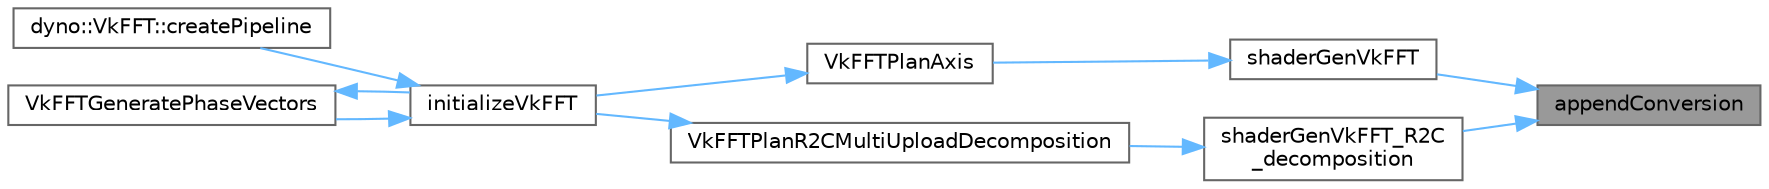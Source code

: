 digraph "appendConversion"
{
 // LATEX_PDF_SIZE
  bgcolor="transparent";
  edge [fontname=Helvetica,fontsize=10,labelfontname=Helvetica,labelfontsize=10];
  node [fontname=Helvetica,fontsize=10,shape=box,height=0.2,width=0.4];
  rankdir="RL";
  Node1 [id="Node000001",label="appendConversion",height=0.2,width=0.4,color="gray40", fillcolor="grey60", style="filled", fontcolor="black",tooltip=" "];
  Node1 -> Node2 [id="edge1_Node000001_Node000002",dir="back",color="steelblue1",style="solid",tooltip=" "];
  Node2 [id="Node000002",label="shaderGenVkFFT",height=0.2,width=0.4,color="grey40", fillcolor="white", style="filled",URL="$_vk_f_f_t___base_8h.html#a8737fb376d98af5792ae0bb17dde384d",tooltip=" "];
  Node2 -> Node3 [id="edge2_Node000002_Node000003",dir="back",color="steelblue1",style="solid",tooltip=" "];
  Node3 [id="Node000003",label="VkFFTPlanAxis",height=0.2,width=0.4,color="grey40", fillcolor="white", style="filled",URL="$_vk_f_f_t___base_8h.html#a89a22db4ed42326f99fd0e51792a1d8b",tooltip=" "];
  Node3 -> Node4 [id="edge3_Node000003_Node000004",dir="back",color="steelblue1",style="solid",tooltip=" "];
  Node4 [id="Node000004",label="initializeVkFFT",height=0.2,width=0.4,color="grey40", fillcolor="white", style="filled",URL="$_vk_f_f_t___base_8h.html#a4ee3d27a606388bde52d3878129e0a77",tooltip=" "];
  Node4 -> Node5 [id="edge4_Node000004_Node000005",dir="back",color="steelblue1",style="solid",tooltip=" "];
  Node5 [id="Node000005",label="dyno::VkFFT::createPipeline",height=0.2,width=0.4,color="grey40", fillcolor="white", style="filled",URL="$classdyno_1_1_vk_f_f_t.html#a027a6518b363fa64da2c4c4839a90688",tooltip=" "];
  Node4 -> Node6 [id="edge5_Node000004_Node000006",dir="back",color="steelblue1",style="solid",tooltip=" "];
  Node6 [id="Node000006",label="VkFFTGeneratePhaseVectors",height=0.2,width=0.4,color="grey40", fillcolor="white", style="filled",URL="$_vk_f_f_t___base_8h.html#af8d7ec91fb243edf636e0e8d8803307c",tooltip=" "];
  Node6 -> Node4 [id="edge6_Node000006_Node000004",dir="back",color="steelblue1",style="solid",tooltip=" "];
  Node1 -> Node7 [id="edge7_Node000001_Node000007",dir="back",color="steelblue1",style="solid",tooltip=" "];
  Node7 [id="Node000007",label="shaderGenVkFFT_R2C\l_decomposition",height=0.2,width=0.4,color="grey40", fillcolor="white", style="filled",URL="$_vk_f_f_t___base_8h.html#a0b0857d7f897ade850af54c74ef73318",tooltip=" "];
  Node7 -> Node8 [id="edge8_Node000007_Node000008",dir="back",color="steelblue1",style="solid",tooltip=" "];
  Node8 [id="Node000008",label="VkFFTPlanR2CMultiUploadDecomposition",height=0.2,width=0.4,color="grey40", fillcolor="white", style="filled",URL="$_vk_f_f_t___base_8h.html#abcedcf58cf9bbf5a56b68c331151a598",tooltip=" "];
  Node8 -> Node4 [id="edge9_Node000008_Node000004",dir="back",color="steelblue1",style="solid",tooltip=" "];
}
